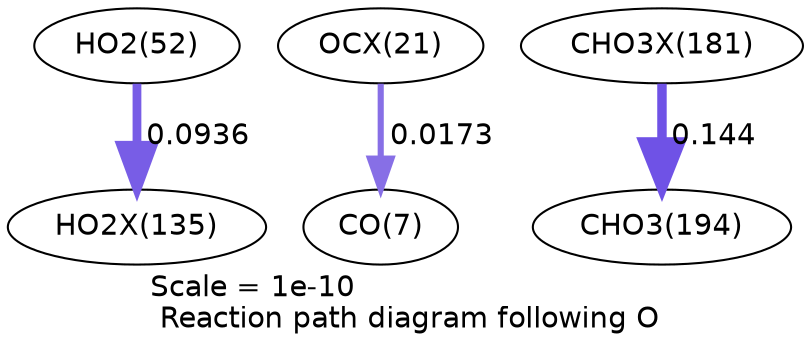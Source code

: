 digraph reaction_paths {
center=1;
s21 -> s51[fontname="Helvetica", penwidth=4.21, arrowsize=2.11, color="0.7, 0.594, 0.9"
, label=" 0.0936"];
s33 -> s9[fontname="Helvetica", penwidth=2.94, arrowsize=1.47, color="0.7, 0.517, 0.9"
, label=" 0.0173"];
s57 -> s29[fontname="Helvetica", penwidth=4.54, arrowsize=2.27, color="0.7, 0.644, 0.9"
, label=" 0.144"];
s9 [ fontname="Helvetica", label="CO(7)"];
s21 [ fontname="Helvetica", label="HO2(52)"];
s29 [ fontname="Helvetica", label="CHO3(194)"];
s33 [ fontname="Helvetica", label="OCX(21)"];
s51 [ fontname="Helvetica", label="HO2X(135)"];
s57 [ fontname="Helvetica", label="CHO3X(181)"];
 label = "Scale = 1e-10\l Reaction path diagram following O";
 fontname = "Helvetica";
}
